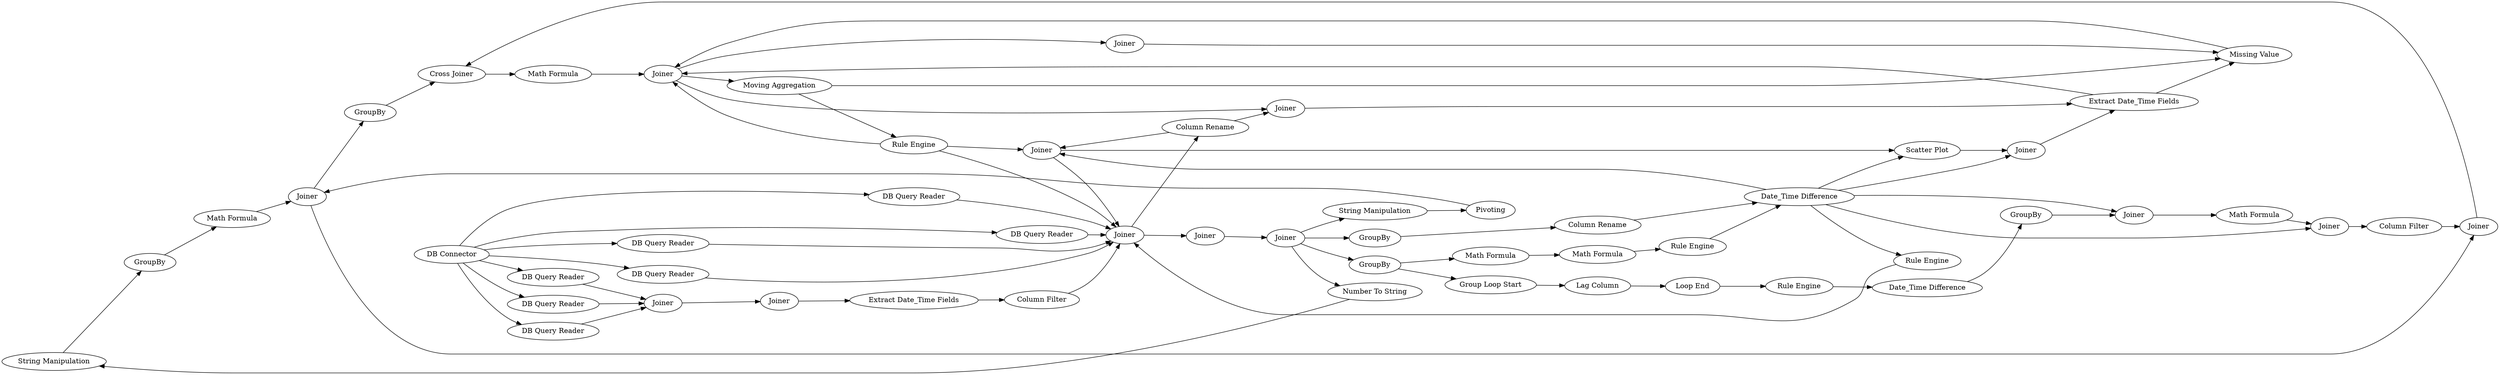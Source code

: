 digraph {
	73 -> 71
	78 -> 79
	57 -> 58
	59 -> 60
	79 -> 49
	43 -> 45
	38 -> 65
	5 -> 15
	11 -> 12
	3 -> 9
	33 -> 34
	72 -> 73
	4 -> 15
	1 -> 7
	75 -> 77
	74 -> 75
	69 -> 78
	1 -> 5
	12 -> 15
	42 -> 15
	20 -> 70
	8 -> 9
	39 -> 63
	1 -> 8
	1 -> 2
	58 -> 59
	15 -> 23
	10 -> 11
	75 -> 69
	77 -> 78
	47 -> 50
	20 -> 29
	2 -> 15
	47 -> 49
	45 -> 47
	50 -> 49
	60 -> 61
	64 -> 38
	65 -> 69
	54 -> 15
	54 -> 42
	20 -> 32
	42 -> 43
	16 -> 50
	39 -> 40
	17 -> 20
	63 -> 64
	1 -> 4
	30 -> 39
	53 -> 50
	29 -> 30
	35 -> 39
	39 -> 42
	20 -> 72
	32 -> 57
	49 -> 16
	6 -> 15
	32 -> 33
	62 -> 63
	53 -> 54
	49 -> 53
	49 -> 46
	34 -> 35
	1 -> 6
	23 -> 42
	40 -> 15
	23 -> 46
	39 -> 38
	39 -> 43
	46 -> 47
	68 -> 75
	15 -> 17
	70 -> 68
	7 -> 9
	61 -> 62
	54 -> 49
	39 -> 45
	9 -> 10
	71 -> 74
	1 -> 3
	57 [label="Group Loop Start"]
	79 [label="Math Formula"]
	7 [label="DB Query Reader"]
	9 [label=Joiner]
	58 [label="Lag Column"]
	74 [label="Math Formula"]
	8 [label="DB Query Reader"]
	17 [label=Joiner]
	3 [label="DB Query Reader"]
	78 [label="Cross Joiner"]
	64 [label="Math Formula"]
	49 [label=Joiner]
	6 [label="DB Query Reader"]
	15 [label=Joiner]
	54 [label="Rule Engine"]
	10 [label=Joiner]
	12 [label="Column Filter"]
	59 [label="Loop End"]
	75 [label=Joiner]
	16 [label=Joiner]
	30 [label="Column Rename"]
	50 [label="Missing Value"]
	1 [label="DB Connector"]
	42 [label=Joiner]
	53 [label="Moving Aggregation"]
	68 [label=Pivoting]
	11 [label="Extract Date_Time Fields"]
	23 [label="Column Rename"]
	47 [label="Extract Date_Time Fields"]
	72 [label="Number To String"]
	61 [label="Date_Time Difference"]
	63 [label=Joiner]
	77 [label=GroupBy]
	4 [label="DB Query Reader"]
	38 [label=Joiner]
	60 [label="Rule Engine"]
	73 [label="String Manipulation"]
	5 [label="DB Query Reader"]
	43 [label="Scatter Plot"]
	35 [label="Rule Engine"]
	20 [label=Joiner]
	34 [label="Math Formula"]
	62 [label=GroupBy]
	29 [label=GroupBy]
	70 [label="String Manipulation"]
	65 [label="Column Filter"]
	69 [label=Joiner]
	71 [label=GroupBy]
	46 [label=Joiner]
	40 [label="Rule Engine"]
	39 [label="Date_Time Difference"]
	33 [label="Math Formula"]
	32 [label=GroupBy]
	2 [label="DB Query Reader"]
	45 [label=Joiner]
	rankdir=LR
}
